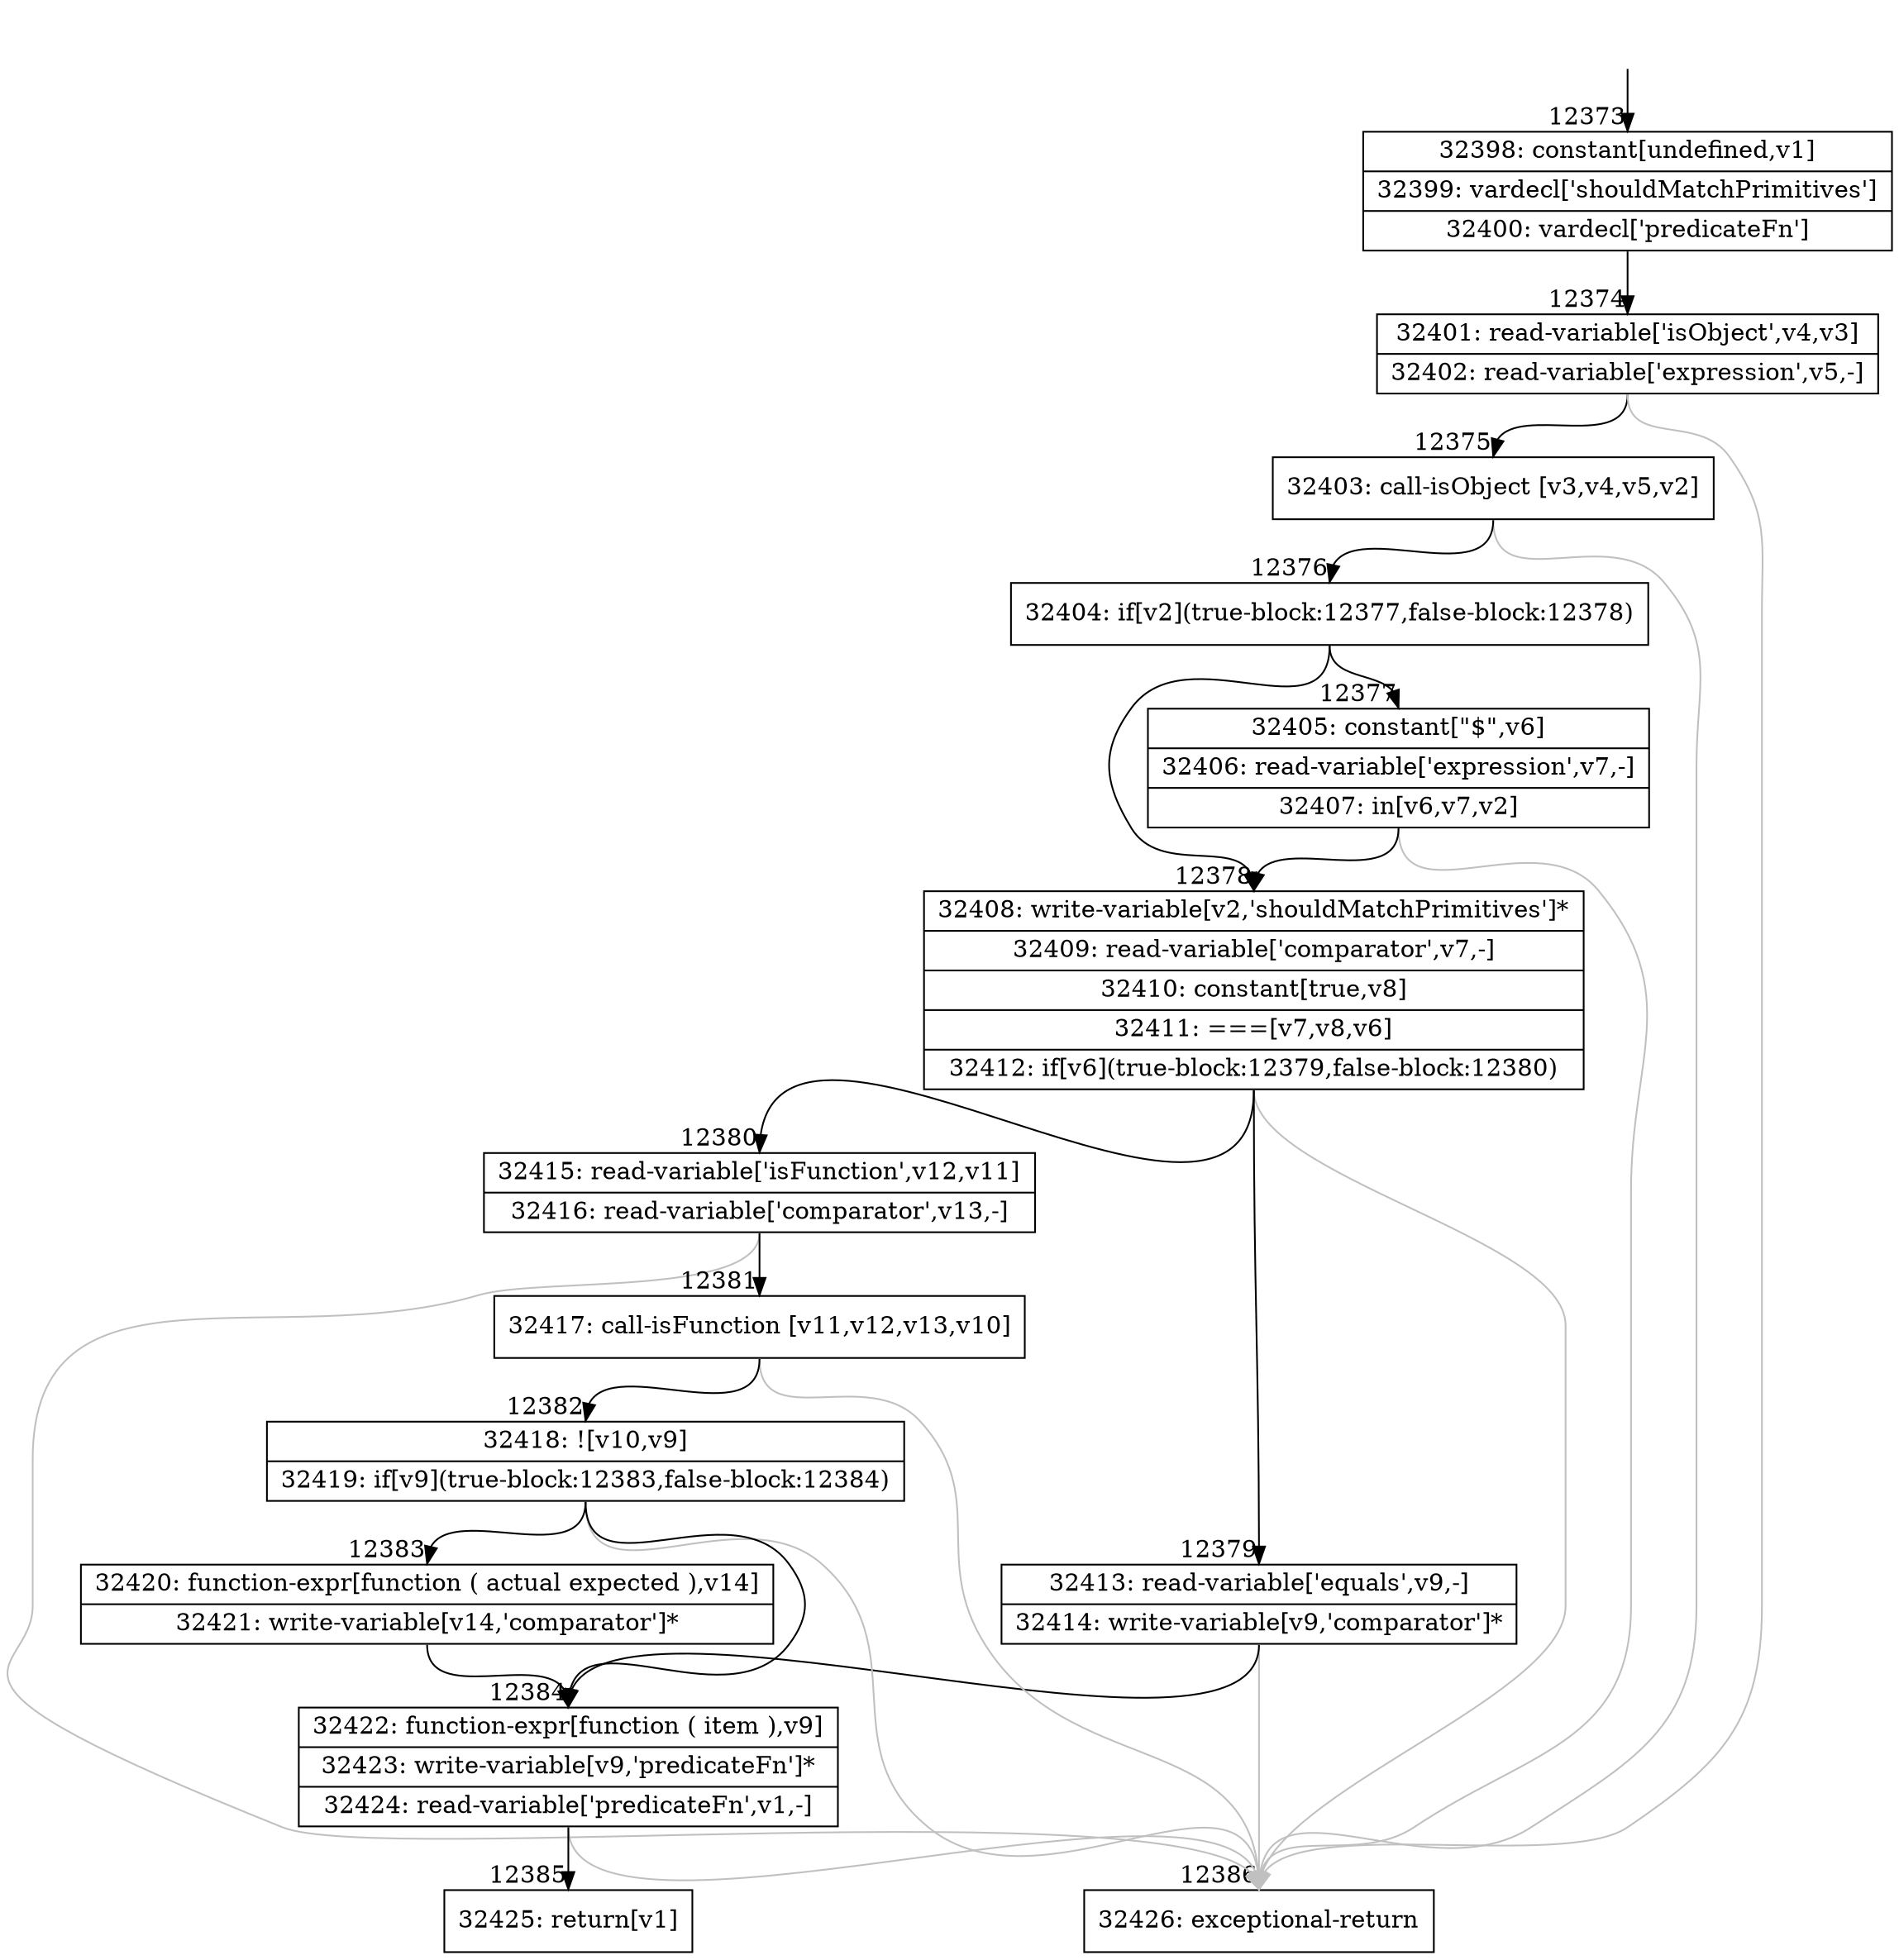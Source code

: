 digraph {
rankdir="TD"
BB_entry960[shape=none,label=""];
BB_entry960 -> BB12373 [tailport=s, headport=n, headlabel="    12373"]
BB12373 [shape=record label="{32398: constant[undefined,v1]|32399: vardecl['shouldMatchPrimitives']|32400: vardecl['predicateFn']}" ] 
BB12373 -> BB12374 [tailport=s, headport=n, headlabel="      12374"]
BB12374 [shape=record label="{32401: read-variable['isObject',v4,v3]|32402: read-variable['expression',v5,-]}" ] 
BB12374 -> BB12375 [tailport=s, headport=n, headlabel="      12375"]
BB12374 -> BB12386 [tailport=s, headport=n, color=gray, headlabel="      12386"]
BB12375 [shape=record label="{32403: call-isObject [v3,v4,v5,v2]}" ] 
BB12375 -> BB12376 [tailport=s, headport=n, headlabel="      12376"]
BB12375 -> BB12386 [tailport=s, headport=n, color=gray]
BB12376 [shape=record label="{32404: if[v2](true-block:12377,false-block:12378)}" ] 
BB12376 -> BB12378 [tailport=s, headport=n, headlabel="      12378"]
BB12376 -> BB12377 [tailport=s, headport=n, headlabel="      12377"]
BB12377 [shape=record label="{32405: constant[\"$\",v6]|32406: read-variable['expression',v7,-]|32407: in[v6,v7,v2]}" ] 
BB12377 -> BB12378 [tailport=s, headport=n]
BB12377 -> BB12386 [tailport=s, headport=n, color=gray]
BB12378 [shape=record label="{32408: write-variable[v2,'shouldMatchPrimitives']*|32409: read-variable['comparator',v7,-]|32410: constant[true,v8]|32411: ===[v7,v8,v6]|32412: if[v6](true-block:12379,false-block:12380)}" ] 
BB12378 -> BB12379 [tailport=s, headport=n, headlabel="      12379"]
BB12378 -> BB12380 [tailport=s, headport=n, headlabel="      12380"]
BB12378 -> BB12386 [tailport=s, headport=n, color=gray]
BB12379 [shape=record label="{32413: read-variable['equals',v9,-]|32414: write-variable[v9,'comparator']*}" ] 
BB12379 -> BB12384 [tailport=s, headport=n, headlabel="      12384"]
BB12379 -> BB12386 [tailport=s, headport=n, color=gray]
BB12380 [shape=record label="{32415: read-variable['isFunction',v12,v11]|32416: read-variable['comparator',v13,-]}" ] 
BB12380 -> BB12381 [tailport=s, headport=n, headlabel="      12381"]
BB12380 -> BB12386 [tailport=s, headport=n, color=gray]
BB12381 [shape=record label="{32417: call-isFunction [v11,v12,v13,v10]}" ] 
BB12381 -> BB12382 [tailport=s, headport=n, headlabel="      12382"]
BB12381 -> BB12386 [tailport=s, headport=n, color=gray]
BB12382 [shape=record label="{32418: ![v10,v9]|32419: if[v9](true-block:12383,false-block:12384)}" ] 
BB12382 -> BB12383 [tailport=s, headport=n, headlabel="      12383"]
BB12382 -> BB12384 [tailport=s, headport=n]
BB12382 -> BB12386 [tailport=s, headport=n, color=gray]
BB12383 [shape=record label="{32420: function-expr[function ( actual expected ),v14]|32421: write-variable[v14,'comparator']*}" ] 
BB12383 -> BB12384 [tailport=s, headport=n]
BB12384 [shape=record label="{32422: function-expr[function ( item ),v9]|32423: write-variable[v9,'predicateFn']*|32424: read-variable['predicateFn',v1,-]}" ] 
BB12384 -> BB12385 [tailport=s, headport=n, headlabel="      12385"]
BB12384 -> BB12386 [tailport=s, headport=n, color=gray]
BB12385 [shape=record label="{32425: return[v1]}" ] 
BB12386 [shape=record label="{32426: exceptional-return}" ] 
//#$~ 18318
}
